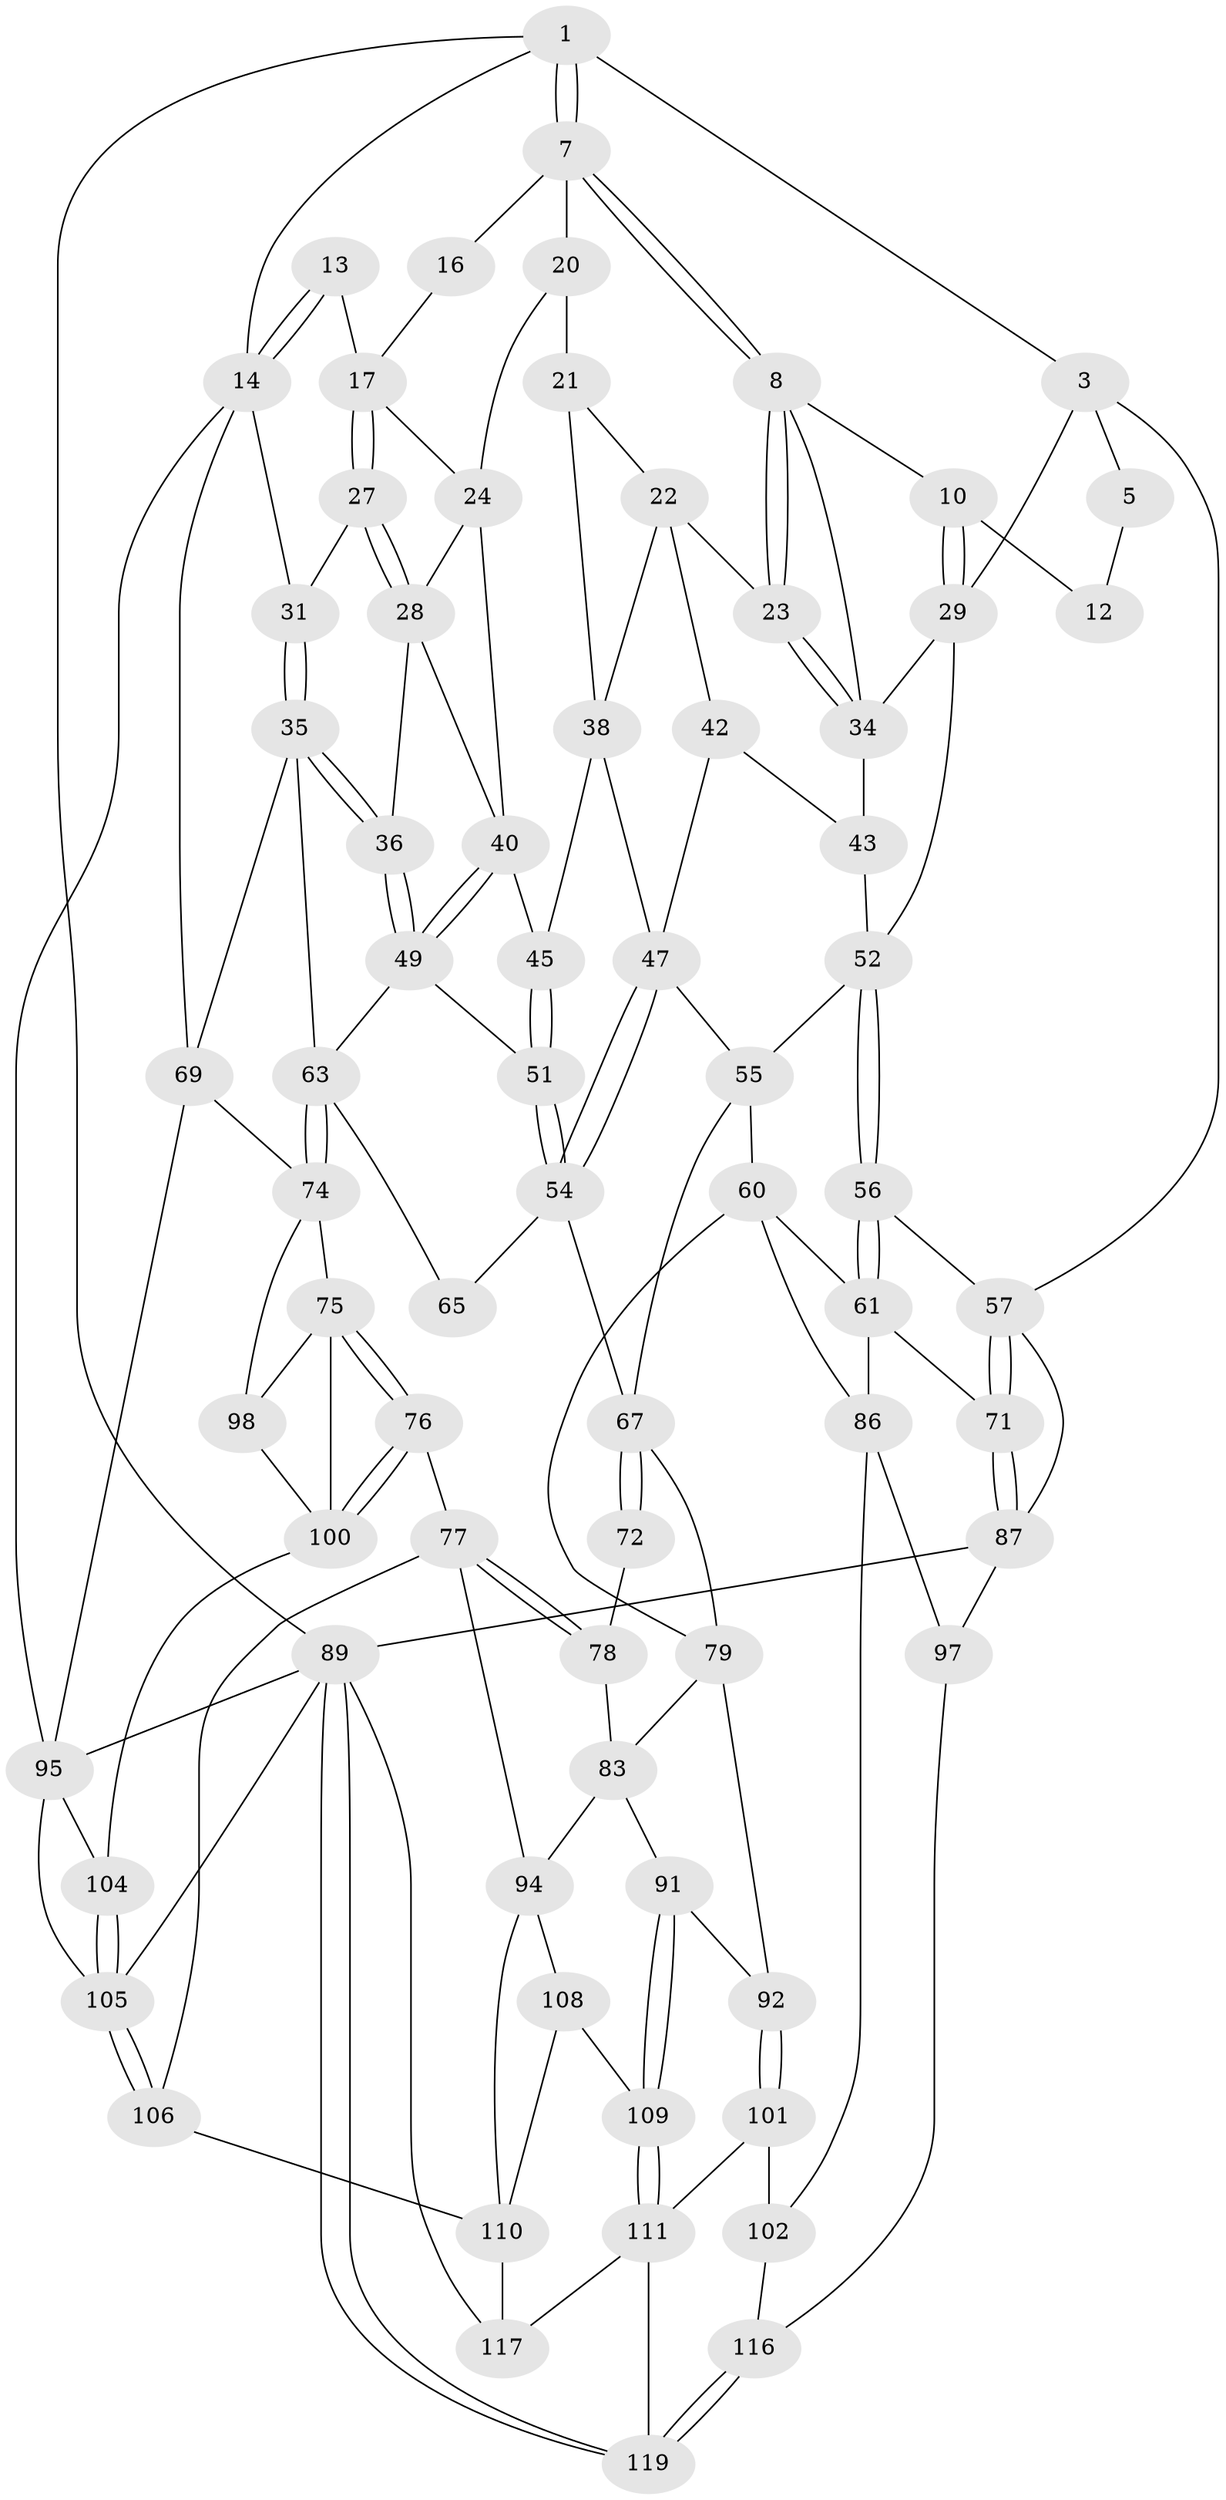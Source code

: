 // original degree distribution, {4: 0.2066115702479339, 6: 0.21487603305785125, 5: 0.5454545454545454, 3: 0.03305785123966942}
// Generated by graph-tools (version 1.1) at 2025/42/03/06/25 10:42:34]
// undirected, 73 vertices, 159 edges
graph export_dot {
graph [start="1"]
  node [color=gray90,style=filled];
  1 [pos="+0.15116166816272475+0",super="+2"];
  3 [pos="+0+0.07721406270679969",super="+4"];
  5 [pos="+0.039574053536679546+0.0581986787709148",super="+6"];
  7 [pos="+0.3453942255505214+0",super="+15"];
  8 [pos="+0.33429646884979203+0",super="+9"];
  10 [pos="+0.19126469561979836+0.15409409278427452",super="+11"];
  12 [pos="+0.1378931262383504+0",super="+19"];
  13 [pos="+0.8658125773697082+0"];
  14 [pos="+1+0",super="+32"];
  16 [pos="+0.740137682249683+0"];
  17 [pos="+0.9115847463693583+0.0750763296787507",super="+18"];
  20 [pos="+0.6029579276707889+0",super="+26"];
  21 [pos="+0.4907585110212472+0.09323777593310591",super="+33"];
  22 [pos="+0.4451553014843551+0.11708606195610433",super="+39"];
  23 [pos="+0.4322531043865954+0.11637970403323655"];
  24 [pos="+0.7870188598858376+0.025351020974796797",super="+25"];
  27 [pos="+0.9177862032614867+0.09150355877987834"];
  28 [pos="+0.8430339823516156+0.12853735249863682",super="+37"];
  29 [pos="+0.19023345600759117+0.15827723154159684",super="+30"];
  31 [pos="+0.9609458953169357+0.10474524727967"];
  34 [pos="+0.38970769527286114+0.16205435846823193",super="+44"];
  35 [pos="+0.9269746712077276+0.3138611207702734",super="+62"];
  36 [pos="+0.9037513524195813+0.2933660664924705"];
  38 [pos="+0.5458025406255141+0.19616618256171675",super="+46"];
  40 [pos="+0.703972817905698+0.17224605204844023",super="+41"];
  42 [pos="+0.4512523857220544+0.2698515030679441"];
  43 [pos="+0.38327480710405815+0.21001479163956704"];
  45 [pos="+0.5957083697179583+0.24410217400187942"];
  47 [pos="+0.49766923507664507+0.31320928871597525",super="+48"];
  49 [pos="+0.7088856785193138+0.26007503886343275",super="+50"];
  51 [pos="+0.6256923692778779+0.3202503878517369"];
  52 [pos="+0.1674746171706768+0.2181318971391542",super="+53"];
  54 [pos="+0.5464924074934583+0.3743388455749464",super="+66"];
  55 [pos="+0.35075018804901575+0.35862311076826914",super="+59"];
  56 [pos="+0.11811642493196448+0.3319704363902627"];
  57 [pos="+0.04498113152534933+0.34945958559773105",super="+58"];
  60 [pos="+0.2465162602280749+0.4672203042891022",super="+81"];
  61 [pos="+0.2094230925411055+0.4531780077251933",super="+70"];
  63 [pos="+0.8181683386260348+0.4392152717474824",super="+64"];
  65 [pos="+0.6769105779453531+0.42737582771995436"];
  67 [pos="+0.5223718088871707+0.4575663887891479",super="+68"];
  69 [pos="+1+0.38756450124200637",super="+84"];
  71 [pos="+0.04060261846288082+0.5756894772917959"];
  72 [pos="+0.5454142718347056+0.4834138001708009",super="+73"];
  74 [pos="+0.801739960519605+0.5924707175300168",super="+85"];
  75 [pos="+0.7765328541737285+0.6145165234445901",super="+99"];
  76 [pos="+0.7496644227119348+0.6361370739408356"];
  77 [pos="+0.7485191755906958+0.6367870109859838",super="+93"];
  78 [pos="+0.7264062929163043+0.6227425214648032",super="+82"];
  79 [pos="+0.4328805287061882+0.5547010280431748",super="+80"];
  83 [pos="+0.5275792063828335+0.6225763834921952",super="+90"];
  86 [pos="+0.1332359045208773+0.6858153384244624",super="+96"];
  87 [pos="+0+0.5957923412425865",super="+88"];
  89 [pos="+0+1",super="+121"];
  91 [pos="+0.4373480349660324+0.7333270681926691"];
  92 [pos="+0.3478307602696333+0.6948887776614583"];
  94 [pos="+0.6578431446959734+0.710057625483208",super="+107"];
  95 [pos="+1+1",super="+118"];
  97 [pos="+0.08802180658536006+0.764868746874392"];
  98 [pos="+0.9686620221714066+0.7758565751073228"];
  100 [pos="+0.9037359488942102+0.7814230112046895",super="+103"];
  101 [pos="+0.31222294173289555+0.7685219778925472",super="+113"];
  102 [pos="+0.22913000856503507+0.805630998572016",super="+115"];
  104 [pos="+0.9176697128909643+0.8136674995684569"];
  105 [pos="+0.8372757263946421+0.8879037494980194",super="+120"];
  106 [pos="+0.786274359387279+0.8445860847859609"];
  108 [pos="+0.492525802161871+0.7730005705484657"];
  109 [pos="+0.44915550478844807+0.7516082480329537"];
  110 [pos="+0.6334850569641298+0.8859254914786627",super="+114"];
  111 [pos="+0.3957160763401699+1",super="+112"];
  116 [pos="+0.11727206653399008+0.8763404593718711"];
  117 [pos="+0.539491955508546+1"];
  119 [pos="+0+1"];
  1 -- 7;
  1 -- 7;
  1 -- 89;
  1 -- 3;
  1 -- 14;
  3 -- 57;
  3 -- 5;
  3 -- 29;
  5 -- 12 [weight=2];
  7 -- 8;
  7 -- 8;
  7 -- 16;
  7 -- 20;
  8 -- 23;
  8 -- 23;
  8 -- 10;
  8 -- 34;
  10 -- 29;
  10 -- 29;
  10 -- 12 [weight=2];
  13 -- 14;
  13 -- 14;
  13 -- 17;
  14 -- 95;
  14 -- 69;
  14 -- 31;
  16 -- 17;
  17 -- 27;
  17 -- 27;
  17 -- 24;
  20 -- 21 [weight=2];
  20 -- 24;
  21 -- 22;
  21 -- 38;
  22 -- 23;
  22 -- 38;
  22 -- 42;
  23 -- 34;
  23 -- 34;
  24 -- 28;
  24 -- 40;
  27 -- 28;
  27 -- 28;
  27 -- 31;
  28 -- 40;
  28 -- 36;
  29 -- 34;
  29 -- 52;
  31 -- 35;
  31 -- 35;
  34 -- 43;
  35 -- 36;
  35 -- 36;
  35 -- 69;
  35 -- 63;
  36 -- 49;
  36 -- 49;
  38 -- 45;
  38 -- 47;
  40 -- 49;
  40 -- 49;
  40 -- 45;
  42 -- 43;
  42 -- 47;
  43 -- 52;
  45 -- 51;
  45 -- 51;
  47 -- 54;
  47 -- 54;
  47 -- 55;
  49 -- 51;
  49 -- 63;
  51 -- 54;
  51 -- 54;
  52 -- 56;
  52 -- 56;
  52 -- 55;
  54 -- 65;
  54 -- 67;
  55 -- 67;
  55 -- 60;
  56 -- 57;
  56 -- 61;
  56 -- 61;
  57 -- 71;
  57 -- 71;
  57 -- 87;
  60 -- 61;
  60 -- 86;
  60 -- 79;
  61 -- 86;
  61 -- 71;
  63 -- 74;
  63 -- 74;
  63 -- 65;
  67 -- 72;
  67 -- 72;
  67 -- 79;
  69 -- 95;
  69 -- 74;
  71 -- 87;
  71 -- 87;
  72 -- 78 [weight=2];
  74 -- 75;
  74 -- 98;
  75 -- 76;
  75 -- 76;
  75 -- 98;
  75 -- 100;
  76 -- 77;
  76 -- 100;
  76 -- 100;
  77 -- 78;
  77 -- 78;
  77 -- 106;
  77 -- 94;
  78 -- 83;
  79 -- 83;
  79 -- 92;
  83 -- 91;
  83 -- 94;
  86 -- 97;
  86 -- 102;
  87 -- 89;
  87 -- 97;
  89 -- 119;
  89 -- 119;
  89 -- 117;
  89 -- 95;
  89 -- 105;
  91 -- 92;
  91 -- 109;
  91 -- 109;
  92 -- 101;
  92 -- 101;
  94 -- 110;
  94 -- 108;
  95 -- 104;
  95 -- 105;
  97 -- 116;
  98 -- 100;
  100 -- 104;
  101 -- 102 [weight=2];
  101 -- 111;
  102 -- 116;
  104 -- 105;
  104 -- 105;
  105 -- 106;
  105 -- 106;
  106 -- 110;
  108 -- 109;
  108 -- 110;
  109 -- 111;
  109 -- 111;
  110 -- 117;
  111 -- 117;
  111 -- 119;
  116 -- 119;
  116 -- 119;
}
